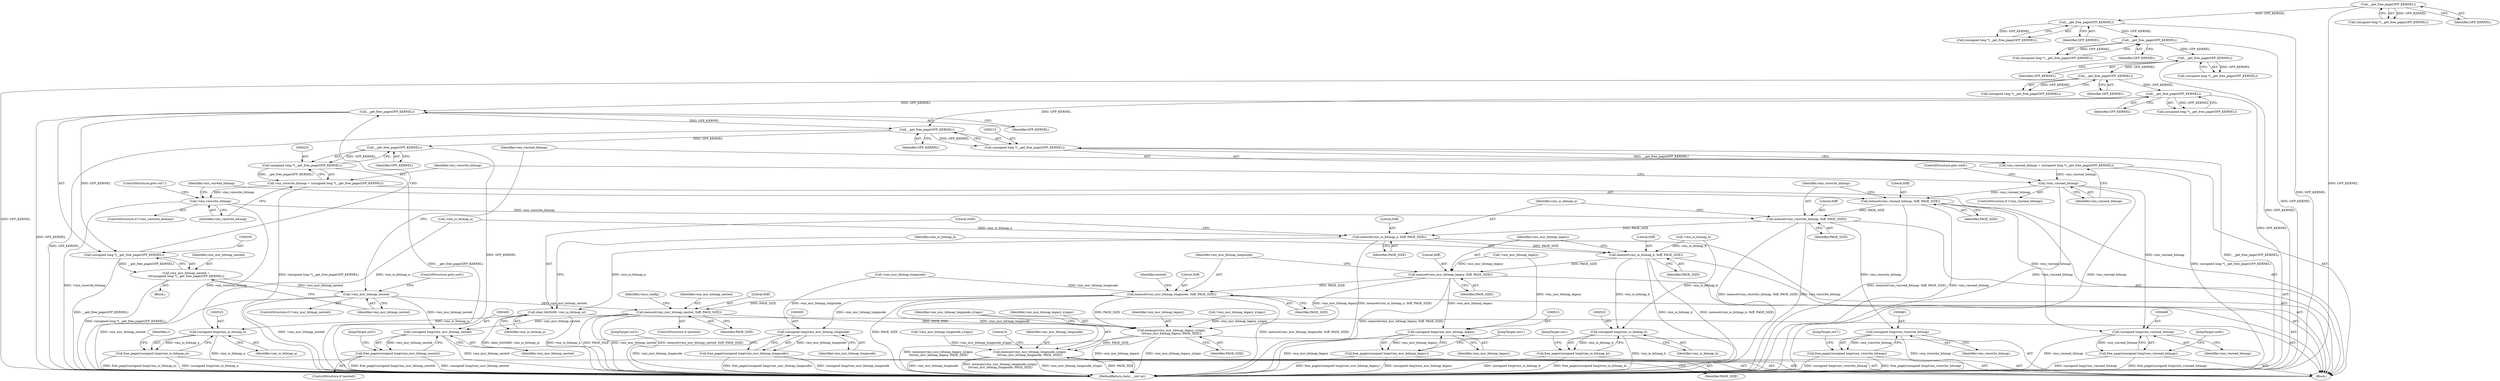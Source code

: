 digraph "0_linux_3ce424e45411cf5a13105e0386b6ecf6eeb4f66f@API" {
"1000206" [label="(Call,__get_free_page(GFP_KERNEL))"];
"1000193" [label="(Call,__get_free_page(GFP_KERNEL))"];
"1000183" [label="(Call,__get_free_page(GFP_KERNEL))"];
"1000173" [label="(Call,__get_free_page(GFP_KERNEL))"];
"1000163" [label="(Call,__get_free_page(GFP_KERNEL))"];
"1000153" [label="(Call,__get_free_page(GFP_KERNEL))"];
"1000142" [label="(Call,__get_free_page(GFP_KERNEL))"];
"1000204" [label="(Call,(unsigned long *)__get_free_page(GFP_KERNEL))"];
"1000202" [label="(Call,vmx_msr_bitmap_nested =\n\t\t\t(unsigned long *)__get_free_page(GFP_KERNEL))"];
"1000209" [label="(Call,!vmx_msr_bitmap_nested)"];
"1000261" [label="(Call,memset(vmx_msr_bitmap_nested, 0xff, PAGE_SIZE))"];
"1000398" [label="(Call,memcpy(vmx_msr_bitmap_legacy_x2apic,\n\t\t\tvmx_msr_bitmap_legacy, PAGE_SIZE))"];
"1000402" [label="(Call,memcpy(vmx_msr_bitmap_longmode_x2apic,\n\t\t\tvmx_msr_bitmap_longmode, PAGE_SIZE))"];
"1000494" [label="(Call,(unsigned long)vmx_msr_bitmap_nested)"];
"1000493" [label="(Call,free_page((unsigned long)vmx_msr_bitmap_nested))"];
"1000216" [label="(Call,__get_free_page(GFP_KERNEL))"];
"1000214" [label="(Call,(unsigned long *)__get_free_page(GFP_KERNEL))"];
"1000212" [label="(Call,vmx_vmread_bitmap = (unsigned long *)__get_free_page(GFP_KERNEL))"];
"1000219" [label="(Call,!vmx_vmread_bitmap)"];
"1000232" [label="(Call,memset(vmx_vmread_bitmap, 0xff, PAGE_SIZE))"];
"1000236" [label="(Call,memset(vmx_vmwrite_bitmap, 0xff, PAGE_SIZE))"];
"1000240" [label="(Call,memset(vmx_io_bitmap_a, 0xff, PAGE_SIZE))"];
"1000244" [label="(Call,clear_bit(0x80, vmx_io_bitmap_a))"];
"1000524" [label="(Call,(unsigned long)vmx_io_bitmap_a)"];
"1000523" [label="(Call,free_page((unsigned long)vmx_io_bitmap_a))"];
"1000247" [label="(Call,memset(vmx_io_bitmap_b, 0xff, PAGE_SIZE))"];
"1000251" [label="(Call,memset(vmx_msr_bitmap_legacy, 0xff, PAGE_SIZE))"];
"1000255" [label="(Call,memset(vmx_msr_bitmap_longmode, 0xff, PAGE_SIZE))"];
"1000504" [label="(Call,(unsigned long)vmx_msr_bitmap_longmode)"];
"1000503" [label="(Call,free_page((unsigned long)vmx_msr_bitmap_longmode))"];
"1000514" [label="(Call,(unsigned long)vmx_msr_bitmap_legacy)"];
"1000513" [label="(Call,free_page((unsigned long)vmx_msr_bitmap_legacy))"];
"1000519" [label="(Call,(unsigned long)vmx_io_bitmap_b)"];
"1000518" [label="(Call,free_page((unsigned long)vmx_io_bitmap_b))"];
"1000482" [label="(Call,(unsigned long)vmx_vmwrite_bitmap)"];
"1000481" [label="(Call,free_page((unsigned long)vmx_vmwrite_bitmap))"];
"1000487" [label="(Call,(unsigned long)vmx_vmread_bitmap)"];
"1000486" [label="(Call,free_page((unsigned long)vmx_vmread_bitmap))"];
"1000226" [label="(Call,__get_free_page(GFP_KERNEL))"];
"1000224" [label="(Call,(unsigned long *)__get_free_page(GFP_KERNEL))"];
"1000222" [label="(Call,vmx_vmwrite_bitmap = (unsigned long *)__get_free_page(GFP_KERNEL))"];
"1000229" [label="(Call,!vmx_vmwrite_bitmap)"];
"1000222" [label="(Call,vmx_vmwrite_bitmap = (unsigned long *)__get_free_page(GFP_KERNEL))"];
"1000240" [label="(Call,memset(vmx_io_bitmap_a, 0xff, PAGE_SIZE))"];
"1000183" [label="(Call,__get_free_page(GFP_KERNEL))"];
"1000486" [label="(Call,free_page((unsigned long)vmx_vmread_bitmap))"];
"1000262" [label="(Identifier,vmx_msr_bitmap_nested)"];
"1000219" [label="(Call,!vmx_vmread_bitmap)"];
"1000194" [label="(Identifier,GFP_KERNEL)"];
"1000519" [label="(Call,(unsigned long)vmx_io_bitmap_b)"];
"1000235" [label="(Identifier,PAGE_SIZE)"];
"1000186" [label="(Call,!vmx_msr_bitmap_longmode)"];
"1000481" [label="(Call,free_page((unsigned long)vmx_vmwrite_bitmap))"];
"1000257" [label="(Literal,0xff)"];
"1000231" [label="(ControlStructure,goto out7;)"];
"1000208" [label="(ControlStructure,if (!vmx_msr_bitmap_nested))"];
"1000506" [label="(Identifier,vmx_msr_bitmap_longmode)"];
"1000202" [label="(Call,vmx_msr_bitmap_nested =\n\t\t\t(unsigned long *)__get_free_page(GFP_KERNEL))"];
"1000166" [label="(Call,!vmx_msr_bitmap_legacy)"];
"1000529" [label="(MethodReturn,static __init int)"];
"1000140" [label="(Call,(unsigned long *)__get_free_page(GFP_KERNEL))"];
"1000513" [label="(Call,free_page((unsigned long)vmx_msr_bitmap_legacy))"];
"1000227" [label="(Identifier,GFP_KERNEL)"];
"1000516" [label="(Identifier,vmx_msr_bitmap_legacy)"];
"1000211" [label="(ControlStructure,goto out5;)"];
"1000256" [label="(Identifier,vmx_msr_bitmap_longmode)"];
"1000143" [label="(Identifier,GFP_KERNEL)"];
"1000407" [label="(Literal,0)"];
"1000230" [label="(Identifier,vmx_vmwrite_bitmap)"];
"1000250" [label="(Identifier,PAGE_SIZE)"];
"1000232" [label="(Call,memset(vmx_vmread_bitmap, 0xff, PAGE_SIZE))"];
"1000514" [label="(Call,(unsigned long)vmx_msr_bitmap_legacy)"];
"1000521" [label="(Identifier,vmx_io_bitmap_b)"];
"1000258" [label="(Identifier,PAGE_SIZE)"];
"1000263" [label="(Literal,0xff)"];
"1000269" [label="(Identifier,vmcs_config)"];
"1000239" [label="(Identifier,PAGE_SIZE)"];
"1000241" [label="(Identifier,vmx_io_bitmap_a)"];
"1000151" [label="(Call,(unsigned long *)__get_free_page(GFP_KERNEL))"];
"1000526" [label="(Identifier,vmx_io_bitmap_a)"];
"1000255" [label="(Call,memset(vmx_msr_bitmap_longmode, 0xff, PAGE_SIZE))"];
"1000404" [label="(Identifier,vmx_msr_bitmap_longmode)"];
"1000246" [label="(Identifier,vmx_io_bitmap_a)"];
"1000493" [label="(Call,free_page((unsigned long)vmx_msr_bitmap_nested))"];
"1000181" [label="(Call,(unsigned long *)__get_free_page(GFP_KERNEL))"];
"1000223" [label="(Identifier,vmx_vmwrite_bitmap)"];
"1000249" [label="(Literal,0xff)"];
"1000111" [label="(Block,)"];
"1000217" [label="(Identifier,GFP_KERNEL)"];
"1000204" [label="(Call,(unsigned long *)__get_free_page(GFP_KERNEL))"];
"1000528" [label="(Identifier,r)"];
"1000497" [label="(JumpTarget,out5:)"];
"1000504" [label="(Call,(unsigned long)vmx_msr_bitmap_longmode)"];
"1000164" [label="(Identifier,GFP_KERNEL)"];
"1000171" [label="(Call,(unsigned long *)__get_free_page(GFP_KERNEL))"];
"1000163" [label="(Call,__get_free_page(GFP_KERNEL))"];
"1000243" [label="(Identifier,PAGE_SIZE)"];
"1000523" [label="(Call,free_page((unsigned long)vmx_io_bitmap_a))"];
"1000216" [label="(Call,__get_free_page(GFP_KERNEL))"];
"1000242" [label="(Literal,0xff)"];
"1000399" [label="(Identifier,vmx_msr_bitmap_legacy_x2apic)"];
"1000401" [label="(Identifier,PAGE_SIZE)"];
"1000233" [label="(Identifier,vmx_vmread_bitmap)"];
"1000402" [label="(Call,memcpy(vmx_msr_bitmap_longmode_x2apic,\n\t\t\tvmx_msr_bitmap_longmode, PAGE_SIZE))"];
"1000244" [label="(Call,clear_bit(0x80, vmx_io_bitmap_a))"];
"1000238" [label="(Literal,0xff)"];
"1000487" [label="(Call,(unsigned long)vmx_vmread_bitmap)"];
"1000398" [label="(Call,memcpy(vmx_msr_bitmap_legacy_x2apic,\n\t\t\tvmx_msr_bitmap_legacy, PAGE_SIZE))"];
"1000248" [label="(Identifier,vmx_io_bitmap_b)"];
"1000254" [label="(Identifier,PAGE_SIZE)"];
"1000400" [label="(Identifier,vmx_msr_bitmap_legacy)"];
"1000174" [label="(Identifier,GFP_KERNEL)"];
"1000482" [label="(Call,(unsigned long)vmx_vmwrite_bitmap)"];
"1000193" [label="(Call,__get_free_page(GFP_KERNEL))"];
"1000142" [label="(Call,__get_free_page(GFP_KERNEL))"];
"1000261" [label="(Call,memset(vmx_msr_bitmap_nested, 0xff, PAGE_SIZE))"];
"1000251" [label="(Call,memset(vmx_msr_bitmap_legacy, 0xff, PAGE_SIZE))"];
"1000226" [label="(Call,__get_free_page(GFP_KERNEL))"];
"1000496" [label="(Identifier,vmx_msr_bitmap_nested)"];
"1000485" [label="(JumpTarget,out7:)"];
"1000206" [label="(Call,__get_free_page(GFP_KERNEL))"];
"1000522" [label="(JumpTarget,out:)"];
"1000176" [label="(Call,!vmx_msr_bitmap_legacy_x2apic)"];
"1000484" [label="(Identifier,vmx_vmwrite_bitmap)"];
"1000203" [label="(Identifier,vmx_msr_bitmap_nested)"];
"1000210" [label="(Identifier,vmx_msr_bitmap_nested)"];
"1000236" [label="(Call,memset(vmx_vmwrite_bitmap, 0xff, PAGE_SIZE))"];
"1000264" [label="(Identifier,PAGE_SIZE)"];
"1000161" [label="(Call,(unsigned long *)__get_free_page(GFP_KERNEL))"];
"1000507" [label="(JumpTarget,out3:)"];
"1000253" [label="(Literal,0xff)"];
"1000201" [label="(Block,)"];
"1000145" [label="(Call,!vmx_io_bitmap_a)"];
"1000220" [label="(Identifier,vmx_vmread_bitmap)"];
"1000245" [label="(Literal,0x80)"];
"1000153" [label="(Call,__get_free_page(GFP_KERNEL))"];
"1000518" [label="(Call,free_page((unsigned long)vmx_io_bitmap_b))"];
"1000209" [label="(Call,!vmx_msr_bitmap_nested)"];
"1000491" [label="(ControlStructure,if (nested))"];
"1000234" [label="(Literal,0xff)"];
"1000489" [label="(Identifier,vmx_vmread_bitmap)"];
"1000252" [label="(Identifier,vmx_msr_bitmap_legacy)"];
"1000212" [label="(Call,vmx_vmread_bitmap = (unsigned long *)__get_free_page(GFP_KERNEL))"];
"1000490" [label="(JumpTarget,out6:)"];
"1000184" [label="(Identifier,GFP_KERNEL)"];
"1000218" [label="(ControlStructure,if (!vmx_vmread_bitmap))"];
"1000524" [label="(Call,(unsigned long)vmx_io_bitmap_a)"];
"1000207" [label="(Identifier,GFP_KERNEL)"];
"1000214" [label="(Call,(unsigned long *)__get_free_page(GFP_KERNEL))"];
"1000221" [label="(ControlStructure,goto out6;)"];
"1000403" [label="(Identifier,vmx_msr_bitmap_longmode_x2apic)"];
"1000229" [label="(Call,!vmx_vmwrite_bitmap)"];
"1000237" [label="(Identifier,vmx_vmwrite_bitmap)"];
"1000503" [label="(Call,free_page((unsigned long)vmx_msr_bitmap_longmode))"];
"1000196" [label="(Call,!vmx_msr_bitmap_longmode_x2apic)"];
"1000228" [label="(ControlStructure,if (!vmx_vmwrite_bitmap))"];
"1000517" [label="(JumpTarget,out1:)"];
"1000405" [label="(Identifier,PAGE_SIZE)"];
"1000247" [label="(Call,memset(vmx_io_bitmap_b, 0xff, PAGE_SIZE))"];
"1000173" [label="(Call,__get_free_page(GFP_KERNEL))"];
"1000259" [label="(ControlStructure,if (nested))"];
"1000156" [label="(Call,!vmx_io_bitmap_b)"];
"1000224" [label="(Call,(unsigned long *)__get_free_page(GFP_KERNEL))"];
"1000191" [label="(Call,(unsigned long *)__get_free_page(GFP_KERNEL))"];
"1000494" [label="(Call,(unsigned long)vmx_msr_bitmap_nested)"];
"1000260" [label="(Identifier,nested)"];
"1000213" [label="(Identifier,vmx_vmread_bitmap)"];
"1000154" [label="(Identifier,GFP_KERNEL)"];
"1000206" -> "1000204"  [label="AST: "];
"1000206" -> "1000207"  [label="CFG: "];
"1000207" -> "1000206"  [label="AST: "];
"1000204" -> "1000206"  [label="CFG: "];
"1000206" -> "1000529"  [label="DDG: GFP_KERNEL"];
"1000206" -> "1000204"  [label="DDG: GFP_KERNEL"];
"1000193" -> "1000206"  [label="DDG: GFP_KERNEL"];
"1000206" -> "1000216"  [label="DDG: GFP_KERNEL"];
"1000193" -> "1000191"  [label="AST: "];
"1000193" -> "1000194"  [label="CFG: "];
"1000194" -> "1000193"  [label="AST: "];
"1000191" -> "1000193"  [label="CFG: "];
"1000193" -> "1000529"  [label="DDG: GFP_KERNEL"];
"1000193" -> "1000191"  [label="DDG: GFP_KERNEL"];
"1000183" -> "1000193"  [label="DDG: GFP_KERNEL"];
"1000193" -> "1000216"  [label="DDG: GFP_KERNEL"];
"1000183" -> "1000181"  [label="AST: "];
"1000183" -> "1000184"  [label="CFG: "];
"1000184" -> "1000183"  [label="AST: "];
"1000181" -> "1000183"  [label="CFG: "];
"1000183" -> "1000529"  [label="DDG: GFP_KERNEL"];
"1000183" -> "1000181"  [label="DDG: GFP_KERNEL"];
"1000173" -> "1000183"  [label="DDG: GFP_KERNEL"];
"1000173" -> "1000171"  [label="AST: "];
"1000173" -> "1000174"  [label="CFG: "];
"1000174" -> "1000173"  [label="AST: "];
"1000171" -> "1000173"  [label="CFG: "];
"1000173" -> "1000529"  [label="DDG: GFP_KERNEL"];
"1000173" -> "1000171"  [label="DDG: GFP_KERNEL"];
"1000163" -> "1000173"  [label="DDG: GFP_KERNEL"];
"1000163" -> "1000161"  [label="AST: "];
"1000163" -> "1000164"  [label="CFG: "];
"1000164" -> "1000163"  [label="AST: "];
"1000161" -> "1000163"  [label="CFG: "];
"1000163" -> "1000529"  [label="DDG: GFP_KERNEL"];
"1000163" -> "1000161"  [label="DDG: GFP_KERNEL"];
"1000153" -> "1000163"  [label="DDG: GFP_KERNEL"];
"1000153" -> "1000151"  [label="AST: "];
"1000153" -> "1000154"  [label="CFG: "];
"1000154" -> "1000153"  [label="AST: "];
"1000151" -> "1000153"  [label="CFG: "];
"1000153" -> "1000529"  [label="DDG: GFP_KERNEL"];
"1000153" -> "1000151"  [label="DDG: GFP_KERNEL"];
"1000142" -> "1000153"  [label="DDG: GFP_KERNEL"];
"1000142" -> "1000140"  [label="AST: "];
"1000142" -> "1000143"  [label="CFG: "];
"1000143" -> "1000142"  [label="AST: "];
"1000140" -> "1000142"  [label="CFG: "];
"1000142" -> "1000529"  [label="DDG: GFP_KERNEL"];
"1000142" -> "1000140"  [label="DDG: GFP_KERNEL"];
"1000204" -> "1000202"  [label="AST: "];
"1000205" -> "1000204"  [label="AST: "];
"1000202" -> "1000204"  [label="CFG: "];
"1000204" -> "1000529"  [label="DDG: __get_free_page(GFP_KERNEL)"];
"1000204" -> "1000202"  [label="DDG: __get_free_page(GFP_KERNEL)"];
"1000202" -> "1000201"  [label="AST: "];
"1000203" -> "1000202"  [label="AST: "];
"1000210" -> "1000202"  [label="CFG: "];
"1000202" -> "1000529"  [label="DDG: (unsigned long *)__get_free_page(GFP_KERNEL)"];
"1000202" -> "1000209"  [label="DDG: vmx_msr_bitmap_nested"];
"1000209" -> "1000208"  [label="AST: "];
"1000209" -> "1000210"  [label="CFG: "];
"1000210" -> "1000209"  [label="AST: "];
"1000211" -> "1000209"  [label="CFG: "];
"1000213" -> "1000209"  [label="CFG: "];
"1000209" -> "1000529"  [label="DDG: !vmx_msr_bitmap_nested"];
"1000209" -> "1000529"  [label="DDG: vmx_msr_bitmap_nested"];
"1000209" -> "1000261"  [label="DDG: vmx_msr_bitmap_nested"];
"1000209" -> "1000494"  [label="DDG: vmx_msr_bitmap_nested"];
"1000261" -> "1000259"  [label="AST: "];
"1000261" -> "1000264"  [label="CFG: "];
"1000262" -> "1000261"  [label="AST: "];
"1000263" -> "1000261"  [label="AST: "];
"1000264" -> "1000261"  [label="AST: "];
"1000269" -> "1000261"  [label="CFG: "];
"1000261" -> "1000529"  [label="DDG: PAGE_SIZE"];
"1000261" -> "1000529"  [label="DDG: vmx_msr_bitmap_nested"];
"1000261" -> "1000529"  [label="DDG: memset(vmx_msr_bitmap_nested, 0xff, PAGE_SIZE)"];
"1000255" -> "1000261"  [label="DDG: PAGE_SIZE"];
"1000261" -> "1000398"  [label="DDG: PAGE_SIZE"];
"1000261" -> "1000494"  [label="DDG: vmx_msr_bitmap_nested"];
"1000398" -> "1000111"  [label="AST: "];
"1000398" -> "1000401"  [label="CFG: "];
"1000399" -> "1000398"  [label="AST: "];
"1000400" -> "1000398"  [label="AST: "];
"1000401" -> "1000398"  [label="AST: "];
"1000403" -> "1000398"  [label="CFG: "];
"1000398" -> "1000529"  [label="DDG: memcpy(vmx_msr_bitmap_legacy_x2apic,\n\t\t\tvmx_msr_bitmap_legacy, PAGE_SIZE)"];
"1000398" -> "1000529"  [label="DDG: vmx_msr_bitmap_legacy"];
"1000398" -> "1000529"  [label="DDG: vmx_msr_bitmap_legacy_x2apic"];
"1000176" -> "1000398"  [label="DDG: vmx_msr_bitmap_legacy_x2apic"];
"1000251" -> "1000398"  [label="DDG: vmx_msr_bitmap_legacy"];
"1000255" -> "1000398"  [label="DDG: PAGE_SIZE"];
"1000398" -> "1000402"  [label="DDG: PAGE_SIZE"];
"1000402" -> "1000111"  [label="AST: "];
"1000402" -> "1000405"  [label="CFG: "];
"1000403" -> "1000402"  [label="AST: "];
"1000404" -> "1000402"  [label="AST: "];
"1000405" -> "1000402"  [label="AST: "];
"1000407" -> "1000402"  [label="CFG: "];
"1000402" -> "1000529"  [label="DDG: PAGE_SIZE"];
"1000402" -> "1000529"  [label="DDG: vmx_msr_bitmap_longmode"];
"1000402" -> "1000529"  [label="DDG: memcpy(vmx_msr_bitmap_longmode_x2apic,\n\t\t\tvmx_msr_bitmap_longmode, PAGE_SIZE)"];
"1000402" -> "1000529"  [label="DDG: vmx_msr_bitmap_longmode_x2apic"];
"1000196" -> "1000402"  [label="DDG: vmx_msr_bitmap_longmode_x2apic"];
"1000255" -> "1000402"  [label="DDG: vmx_msr_bitmap_longmode"];
"1000494" -> "1000493"  [label="AST: "];
"1000494" -> "1000496"  [label="CFG: "];
"1000495" -> "1000494"  [label="AST: "];
"1000496" -> "1000494"  [label="AST: "];
"1000493" -> "1000494"  [label="CFG: "];
"1000494" -> "1000529"  [label="DDG: vmx_msr_bitmap_nested"];
"1000494" -> "1000493"  [label="DDG: vmx_msr_bitmap_nested"];
"1000493" -> "1000491"  [label="AST: "];
"1000497" -> "1000493"  [label="CFG: "];
"1000493" -> "1000529"  [label="DDG: (unsigned long)vmx_msr_bitmap_nested"];
"1000493" -> "1000529"  [label="DDG: free_page((unsigned long)vmx_msr_bitmap_nested)"];
"1000216" -> "1000214"  [label="AST: "];
"1000216" -> "1000217"  [label="CFG: "];
"1000217" -> "1000216"  [label="AST: "];
"1000214" -> "1000216"  [label="CFG: "];
"1000216" -> "1000529"  [label="DDG: GFP_KERNEL"];
"1000216" -> "1000214"  [label="DDG: GFP_KERNEL"];
"1000216" -> "1000226"  [label="DDG: GFP_KERNEL"];
"1000214" -> "1000212"  [label="AST: "];
"1000215" -> "1000214"  [label="AST: "];
"1000212" -> "1000214"  [label="CFG: "];
"1000214" -> "1000529"  [label="DDG: __get_free_page(GFP_KERNEL)"];
"1000214" -> "1000212"  [label="DDG: __get_free_page(GFP_KERNEL)"];
"1000212" -> "1000111"  [label="AST: "];
"1000213" -> "1000212"  [label="AST: "];
"1000220" -> "1000212"  [label="CFG: "];
"1000212" -> "1000529"  [label="DDG: (unsigned long *)__get_free_page(GFP_KERNEL)"];
"1000212" -> "1000219"  [label="DDG: vmx_vmread_bitmap"];
"1000219" -> "1000218"  [label="AST: "];
"1000219" -> "1000220"  [label="CFG: "];
"1000220" -> "1000219"  [label="AST: "];
"1000221" -> "1000219"  [label="CFG: "];
"1000223" -> "1000219"  [label="CFG: "];
"1000219" -> "1000529"  [label="DDG: !vmx_vmread_bitmap"];
"1000219" -> "1000529"  [label="DDG: vmx_vmread_bitmap"];
"1000219" -> "1000232"  [label="DDG: vmx_vmread_bitmap"];
"1000219" -> "1000487"  [label="DDG: vmx_vmread_bitmap"];
"1000232" -> "1000111"  [label="AST: "];
"1000232" -> "1000235"  [label="CFG: "];
"1000233" -> "1000232"  [label="AST: "];
"1000234" -> "1000232"  [label="AST: "];
"1000235" -> "1000232"  [label="AST: "];
"1000237" -> "1000232"  [label="CFG: "];
"1000232" -> "1000529"  [label="DDG: vmx_vmread_bitmap"];
"1000232" -> "1000529"  [label="DDG: memset(vmx_vmread_bitmap, 0xff, PAGE_SIZE)"];
"1000232" -> "1000236"  [label="DDG: PAGE_SIZE"];
"1000232" -> "1000487"  [label="DDG: vmx_vmread_bitmap"];
"1000236" -> "1000111"  [label="AST: "];
"1000236" -> "1000239"  [label="CFG: "];
"1000237" -> "1000236"  [label="AST: "];
"1000238" -> "1000236"  [label="AST: "];
"1000239" -> "1000236"  [label="AST: "];
"1000241" -> "1000236"  [label="CFG: "];
"1000236" -> "1000529"  [label="DDG: vmx_vmwrite_bitmap"];
"1000236" -> "1000529"  [label="DDG: memset(vmx_vmwrite_bitmap, 0xff, PAGE_SIZE)"];
"1000229" -> "1000236"  [label="DDG: vmx_vmwrite_bitmap"];
"1000236" -> "1000240"  [label="DDG: PAGE_SIZE"];
"1000236" -> "1000482"  [label="DDG: vmx_vmwrite_bitmap"];
"1000240" -> "1000111"  [label="AST: "];
"1000240" -> "1000243"  [label="CFG: "];
"1000241" -> "1000240"  [label="AST: "];
"1000242" -> "1000240"  [label="AST: "];
"1000243" -> "1000240"  [label="AST: "];
"1000245" -> "1000240"  [label="CFG: "];
"1000240" -> "1000529"  [label="DDG: memset(vmx_io_bitmap_a, 0xff, PAGE_SIZE)"];
"1000145" -> "1000240"  [label="DDG: vmx_io_bitmap_a"];
"1000240" -> "1000244"  [label="DDG: vmx_io_bitmap_a"];
"1000240" -> "1000247"  [label="DDG: PAGE_SIZE"];
"1000244" -> "1000111"  [label="AST: "];
"1000244" -> "1000246"  [label="CFG: "];
"1000245" -> "1000244"  [label="AST: "];
"1000246" -> "1000244"  [label="AST: "];
"1000248" -> "1000244"  [label="CFG: "];
"1000244" -> "1000529"  [label="DDG: clear_bit(0x80, vmx_io_bitmap_a)"];
"1000244" -> "1000529"  [label="DDG: vmx_io_bitmap_a"];
"1000244" -> "1000524"  [label="DDG: vmx_io_bitmap_a"];
"1000524" -> "1000523"  [label="AST: "];
"1000524" -> "1000526"  [label="CFG: "];
"1000525" -> "1000524"  [label="AST: "];
"1000526" -> "1000524"  [label="AST: "];
"1000523" -> "1000524"  [label="CFG: "];
"1000524" -> "1000529"  [label="DDG: vmx_io_bitmap_a"];
"1000524" -> "1000523"  [label="DDG: vmx_io_bitmap_a"];
"1000145" -> "1000524"  [label="DDG: vmx_io_bitmap_a"];
"1000523" -> "1000111"  [label="AST: "];
"1000528" -> "1000523"  [label="CFG: "];
"1000523" -> "1000529"  [label="DDG: (unsigned long)vmx_io_bitmap_a"];
"1000523" -> "1000529"  [label="DDG: free_page((unsigned long)vmx_io_bitmap_a)"];
"1000247" -> "1000111"  [label="AST: "];
"1000247" -> "1000250"  [label="CFG: "];
"1000248" -> "1000247"  [label="AST: "];
"1000249" -> "1000247"  [label="AST: "];
"1000250" -> "1000247"  [label="AST: "];
"1000252" -> "1000247"  [label="CFG: "];
"1000247" -> "1000529"  [label="DDG: vmx_io_bitmap_b"];
"1000247" -> "1000529"  [label="DDG: memset(vmx_io_bitmap_b, 0xff, PAGE_SIZE)"];
"1000156" -> "1000247"  [label="DDG: vmx_io_bitmap_b"];
"1000247" -> "1000251"  [label="DDG: PAGE_SIZE"];
"1000247" -> "1000519"  [label="DDG: vmx_io_bitmap_b"];
"1000251" -> "1000111"  [label="AST: "];
"1000251" -> "1000254"  [label="CFG: "];
"1000252" -> "1000251"  [label="AST: "];
"1000253" -> "1000251"  [label="AST: "];
"1000254" -> "1000251"  [label="AST: "];
"1000256" -> "1000251"  [label="CFG: "];
"1000251" -> "1000529"  [label="DDG: memset(vmx_msr_bitmap_legacy, 0xff, PAGE_SIZE)"];
"1000166" -> "1000251"  [label="DDG: vmx_msr_bitmap_legacy"];
"1000251" -> "1000255"  [label="DDG: PAGE_SIZE"];
"1000251" -> "1000514"  [label="DDG: vmx_msr_bitmap_legacy"];
"1000255" -> "1000111"  [label="AST: "];
"1000255" -> "1000258"  [label="CFG: "];
"1000256" -> "1000255"  [label="AST: "];
"1000257" -> "1000255"  [label="AST: "];
"1000258" -> "1000255"  [label="AST: "];
"1000260" -> "1000255"  [label="CFG: "];
"1000255" -> "1000529"  [label="DDG: memset(vmx_msr_bitmap_longmode, 0xff, PAGE_SIZE)"];
"1000255" -> "1000529"  [label="DDG: PAGE_SIZE"];
"1000186" -> "1000255"  [label="DDG: vmx_msr_bitmap_longmode"];
"1000255" -> "1000504"  [label="DDG: vmx_msr_bitmap_longmode"];
"1000504" -> "1000503"  [label="AST: "];
"1000504" -> "1000506"  [label="CFG: "];
"1000505" -> "1000504"  [label="AST: "];
"1000506" -> "1000504"  [label="AST: "];
"1000503" -> "1000504"  [label="CFG: "];
"1000504" -> "1000529"  [label="DDG: vmx_msr_bitmap_longmode"];
"1000504" -> "1000503"  [label="DDG: vmx_msr_bitmap_longmode"];
"1000186" -> "1000504"  [label="DDG: vmx_msr_bitmap_longmode"];
"1000503" -> "1000111"  [label="AST: "];
"1000507" -> "1000503"  [label="CFG: "];
"1000503" -> "1000529"  [label="DDG: free_page((unsigned long)vmx_msr_bitmap_longmode)"];
"1000503" -> "1000529"  [label="DDG: (unsigned long)vmx_msr_bitmap_longmode"];
"1000514" -> "1000513"  [label="AST: "];
"1000514" -> "1000516"  [label="CFG: "];
"1000515" -> "1000514"  [label="AST: "];
"1000516" -> "1000514"  [label="AST: "];
"1000513" -> "1000514"  [label="CFG: "];
"1000514" -> "1000529"  [label="DDG: vmx_msr_bitmap_legacy"];
"1000514" -> "1000513"  [label="DDG: vmx_msr_bitmap_legacy"];
"1000166" -> "1000514"  [label="DDG: vmx_msr_bitmap_legacy"];
"1000513" -> "1000111"  [label="AST: "];
"1000517" -> "1000513"  [label="CFG: "];
"1000513" -> "1000529"  [label="DDG: free_page((unsigned long)vmx_msr_bitmap_legacy)"];
"1000513" -> "1000529"  [label="DDG: (unsigned long)vmx_msr_bitmap_legacy"];
"1000519" -> "1000518"  [label="AST: "];
"1000519" -> "1000521"  [label="CFG: "];
"1000520" -> "1000519"  [label="AST: "];
"1000521" -> "1000519"  [label="AST: "];
"1000518" -> "1000519"  [label="CFG: "];
"1000519" -> "1000529"  [label="DDG: vmx_io_bitmap_b"];
"1000519" -> "1000518"  [label="DDG: vmx_io_bitmap_b"];
"1000156" -> "1000519"  [label="DDG: vmx_io_bitmap_b"];
"1000518" -> "1000111"  [label="AST: "];
"1000522" -> "1000518"  [label="CFG: "];
"1000518" -> "1000529"  [label="DDG: (unsigned long)vmx_io_bitmap_b"];
"1000518" -> "1000529"  [label="DDG: free_page((unsigned long)vmx_io_bitmap_b)"];
"1000482" -> "1000481"  [label="AST: "];
"1000482" -> "1000484"  [label="CFG: "];
"1000483" -> "1000482"  [label="AST: "];
"1000484" -> "1000482"  [label="AST: "];
"1000481" -> "1000482"  [label="CFG: "];
"1000482" -> "1000529"  [label="DDG: vmx_vmwrite_bitmap"];
"1000482" -> "1000481"  [label="DDG: vmx_vmwrite_bitmap"];
"1000481" -> "1000111"  [label="AST: "];
"1000485" -> "1000481"  [label="CFG: "];
"1000481" -> "1000529"  [label="DDG: free_page((unsigned long)vmx_vmwrite_bitmap)"];
"1000481" -> "1000529"  [label="DDG: (unsigned long)vmx_vmwrite_bitmap"];
"1000487" -> "1000486"  [label="AST: "];
"1000487" -> "1000489"  [label="CFG: "];
"1000488" -> "1000487"  [label="AST: "];
"1000489" -> "1000487"  [label="AST: "];
"1000486" -> "1000487"  [label="CFG: "];
"1000487" -> "1000529"  [label="DDG: vmx_vmread_bitmap"];
"1000487" -> "1000486"  [label="DDG: vmx_vmread_bitmap"];
"1000486" -> "1000111"  [label="AST: "];
"1000490" -> "1000486"  [label="CFG: "];
"1000486" -> "1000529"  [label="DDG: free_page((unsigned long)vmx_vmread_bitmap)"];
"1000486" -> "1000529"  [label="DDG: (unsigned long)vmx_vmread_bitmap"];
"1000226" -> "1000224"  [label="AST: "];
"1000226" -> "1000227"  [label="CFG: "];
"1000227" -> "1000226"  [label="AST: "];
"1000224" -> "1000226"  [label="CFG: "];
"1000226" -> "1000529"  [label="DDG: GFP_KERNEL"];
"1000226" -> "1000224"  [label="DDG: GFP_KERNEL"];
"1000224" -> "1000222"  [label="AST: "];
"1000225" -> "1000224"  [label="AST: "];
"1000222" -> "1000224"  [label="CFG: "];
"1000224" -> "1000529"  [label="DDG: __get_free_page(GFP_KERNEL)"];
"1000224" -> "1000222"  [label="DDG: __get_free_page(GFP_KERNEL)"];
"1000222" -> "1000111"  [label="AST: "];
"1000223" -> "1000222"  [label="AST: "];
"1000230" -> "1000222"  [label="CFG: "];
"1000222" -> "1000529"  [label="DDG: (unsigned long *)__get_free_page(GFP_KERNEL)"];
"1000222" -> "1000229"  [label="DDG: vmx_vmwrite_bitmap"];
"1000229" -> "1000228"  [label="AST: "];
"1000229" -> "1000230"  [label="CFG: "];
"1000230" -> "1000229"  [label="AST: "];
"1000231" -> "1000229"  [label="CFG: "];
"1000233" -> "1000229"  [label="CFG: "];
"1000229" -> "1000529"  [label="DDG: !vmx_vmwrite_bitmap"];
"1000229" -> "1000529"  [label="DDG: vmx_vmwrite_bitmap"];
}
